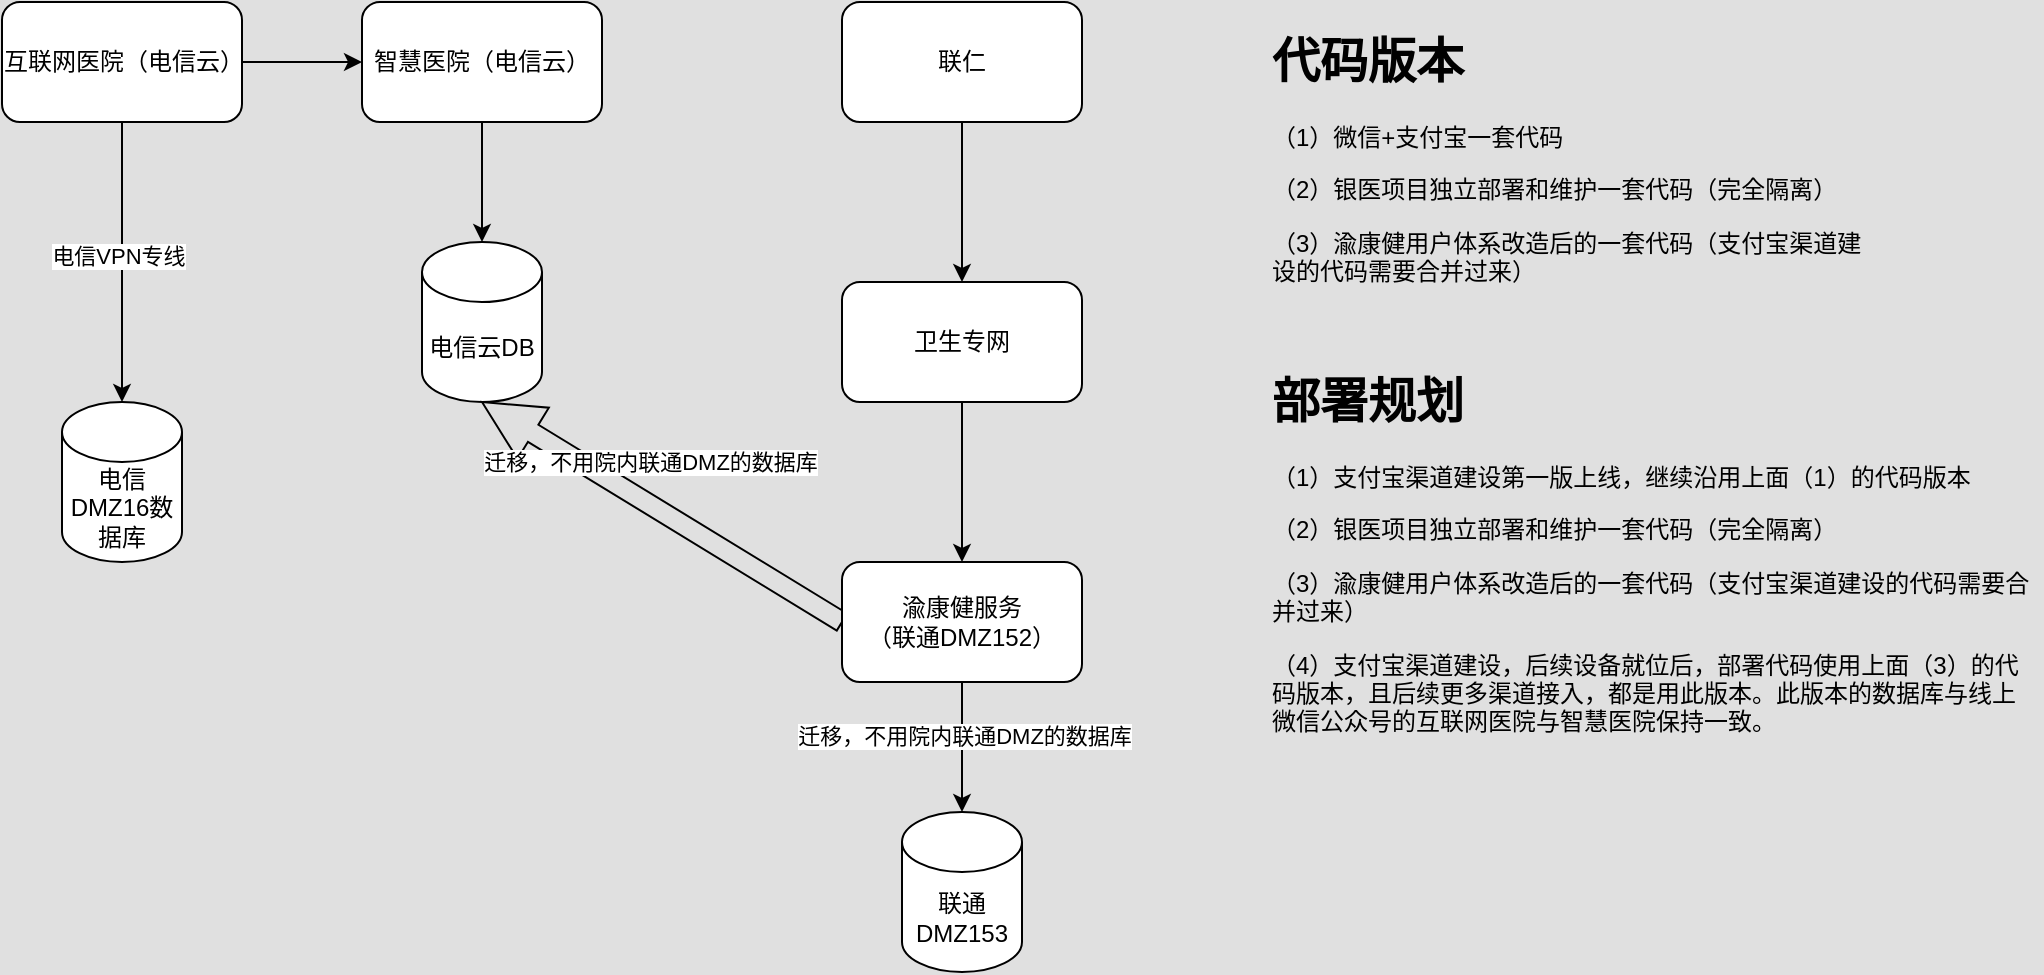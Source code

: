 <mxfile version="21.7.2" type="github">
  <diagram name="第 1 页" id="33Ult-0uDZ268MRI2GR5">
    <mxGraphModel dx="2261" dy="765" grid="1" gridSize="10" guides="1" tooltips="1" connect="1" arrows="1" fold="1" page="1" pageScale="1" pageWidth="827" pageHeight="1169" background="#E0E0E0" math="0" shadow="0">
      <root>
        <mxCell id="0" />
        <mxCell id="1" parent="0" />
        <mxCell id="xQB5OxpWkgxvrszIEVJN-4" style="rounded=0;orthogonalLoop=1;jettySize=auto;html=1;exitX=0.5;exitY=1;exitDx=0;exitDy=0;entryX=0.5;entryY=0;entryDx=0;entryDy=0;entryPerimeter=0;" edge="1" parent="1" source="xQB5OxpWkgxvrszIEVJN-1" target="xQB5OxpWkgxvrszIEVJN-3">
          <mxGeometry relative="1" as="geometry">
            <mxPoint x="-750" y="240" as="targetPoint" />
          </mxGeometry>
        </mxCell>
        <mxCell id="xQB5OxpWkgxvrszIEVJN-5" value="电信VPN专线" style="edgeLabel;html=1;align=center;verticalAlign=middle;resizable=0;points=[];" vertex="1" connectable="0" parent="xQB5OxpWkgxvrszIEVJN-4">
          <mxGeometry x="-0.051" y="-2" relative="1" as="geometry">
            <mxPoint as="offset" />
          </mxGeometry>
        </mxCell>
        <mxCell id="xQB5OxpWkgxvrszIEVJN-6" style="edgeStyle=orthogonalEdgeStyle;rounded=0;orthogonalLoop=1;jettySize=auto;html=1;exitX=1;exitY=0.5;exitDx=0;exitDy=0;" edge="1" parent="1" source="xQB5OxpWkgxvrszIEVJN-1" target="xQB5OxpWkgxvrszIEVJN-2">
          <mxGeometry relative="1" as="geometry" />
        </mxCell>
        <mxCell id="xQB5OxpWkgxvrszIEVJN-1" value="互联网医院（电信云）" style="rounded=1;whiteSpace=wrap;html=1;" vertex="1" parent="1">
          <mxGeometry x="-800" y="30" width="120" height="60" as="geometry" />
        </mxCell>
        <mxCell id="xQB5OxpWkgxvrszIEVJN-8" style="edgeStyle=orthogonalEdgeStyle;rounded=0;orthogonalLoop=1;jettySize=auto;html=1;exitX=0.5;exitY=1;exitDx=0;exitDy=0;entryX=0.5;entryY=0;entryDx=0;entryDy=0;entryPerimeter=0;" edge="1" parent="1" source="xQB5OxpWkgxvrszIEVJN-2" target="xQB5OxpWkgxvrszIEVJN-7">
          <mxGeometry relative="1" as="geometry" />
        </mxCell>
        <mxCell id="xQB5OxpWkgxvrszIEVJN-2" value="智慧医院（电信云）" style="rounded=1;whiteSpace=wrap;html=1;" vertex="1" parent="1">
          <mxGeometry x="-620" y="30" width="120" height="60" as="geometry" />
        </mxCell>
        <mxCell id="xQB5OxpWkgxvrszIEVJN-3" value="电信DMZ16数据库" style="shape=cylinder3;whiteSpace=wrap;html=1;boundedLbl=1;backgroundOutline=1;size=15;" vertex="1" parent="1">
          <mxGeometry x="-770" y="230" width="60" height="80" as="geometry" />
        </mxCell>
        <mxCell id="xQB5OxpWkgxvrszIEVJN-7" value="电信云DB" style="shape=cylinder3;whiteSpace=wrap;html=1;boundedLbl=1;backgroundOutline=1;size=15;" vertex="1" parent="1">
          <mxGeometry x="-590" y="150" width="60" height="80" as="geometry" />
        </mxCell>
        <mxCell id="xQB5OxpWkgxvrszIEVJN-17" style="edgeStyle=orthogonalEdgeStyle;rounded=0;orthogonalLoop=1;jettySize=auto;html=1;exitX=0.5;exitY=1;exitDx=0;exitDy=0;" edge="1" parent="1" source="xQB5OxpWkgxvrszIEVJN-9" target="xQB5OxpWkgxvrszIEVJN-10">
          <mxGeometry relative="1" as="geometry" />
        </mxCell>
        <mxCell id="xQB5OxpWkgxvrszIEVJN-20" value="迁移，不用院内联通DMZ的数据库" style="edgeLabel;html=1;align=center;verticalAlign=middle;resizable=0;points=[];" vertex="1" connectable="0" parent="xQB5OxpWkgxvrszIEVJN-17">
          <mxGeometry x="-0.169" y="1" relative="1" as="geometry">
            <mxPoint as="offset" />
          </mxGeometry>
        </mxCell>
        <mxCell id="xQB5OxpWkgxvrszIEVJN-18" style="edgeStyle=orthogonalEdgeStyle;rounded=0;orthogonalLoop=1;jettySize=auto;html=1;exitX=0;exitY=0.5;exitDx=0;exitDy=0;entryX=0.5;entryY=1;entryDx=0;entryDy=0;entryPerimeter=0;curved=1;shape=arrow;" edge="1" parent="1" source="xQB5OxpWkgxvrszIEVJN-9" target="xQB5OxpWkgxvrszIEVJN-7">
          <mxGeometry relative="1" as="geometry" />
        </mxCell>
        <mxCell id="xQB5OxpWkgxvrszIEVJN-19" value="迁移，不用院内联通DMZ的数据库" style="edgeLabel;html=1;align=center;verticalAlign=middle;resizable=0;points=[];" vertex="1" connectable="0" parent="xQB5OxpWkgxvrszIEVJN-18">
          <mxGeometry x="-0.333" y="-80" relative="1" as="geometry">
            <mxPoint as="offset" />
          </mxGeometry>
        </mxCell>
        <mxCell id="xQB5OxpWkgxvrszIEVJN-9" value="渝康健服务&lt;br&gt;（联通DMZ152）" style="rounded=1;whiteSpace=wrap;html=1;" vertex="1" parent="1">
          <mxGeometry x="-380" y="310" width="120" height="60" as="geometry" />
        </mxCell>
        <mxCell id="xQB5OxpWkgxvrszIEVJN-10" value="联通DMZ153" style="shape=cylinder3;whiteSpace=wrap;html=1;boundedLbl=1;backgroundOutline=1;size=15;" vertex="1" parent="1">
          <mxGeometry x="-350" y="435" width="60" height="80" as="geometry" />
        </mxCell>
        <mxCell id="xQB5OxpWkgxvrszIEVJN-15" style="edgeStyle=orthogonalEdgeStyle;rounded=0;orthogonalLoop=1;jettySize=auto;html=1;exitX=0.5;exitY=1;exitDx=0;exitDy=0;entryX=0.5;entryY=0;entryDx=0;entryDy=0;" edge="1" parent="1" source="xQB5OxpWkgxvrszIEVJN-12" target="xQB5OxpWkgxvrszIEVJN-9">
          <mxGeometry relative="1" as="geometry" />
        </mxCell>
        <mxCell id="xQB5OxpWkgxvrszIEVJN-12" value="卫生专网" style="rounded=1;whiteSpace=wrap;html=1;" vertex="1" parent="1">
          <mxGeometry x="-380" y="170" width="120" height="60" as="geometry" />
        </mxCell>
        <mxCell id="xQB5OxpWkgxvrszIEVJN-14" style="edgeStyle=orthogonalEdgeStyle;rounded=0;orthogonalLoop=1;jettySize=auto;html=1;exitX=0.5;exitY=1;exitDx=0;exitDy=0;" edge="1" parent="1" source="xQB5OxpWkgxvrszIEVJN-13" target="xQB5OxpWkgxvrszIEVJN-12">
          <mxGeometry relative="1" as="geometry" />
        </mxCell>
        <mxCell id="xQB5OxpWkgxvrszIEVJN-13" value="联仁" style="rounded=1;whiteSpace=wrap;html=1;" vertex="1" parent="1">
          <mxGeometry x="-380" y="30" width="120" height="60" as="geometry" />
        </mxCell>
        <mxCell id="xQB5OxpWkgxvrszIEVJN-21" value="&lt;h1&gt;代码版本&lt;/h1&gt;&lt;p&gt;（1）微信+支付宝一套代码&lt;/p&gt;&lt;p&gt;（2）银医项目独立部署和维护一套代码（完全隔离）&lt;/p&gt;&lt;p&gt;（3）渝康健用户体系改造后的一套代码（支付宝渠道建设的代码需要合并过来）&lt;/p&gt;" style="text;html=1;strokeColor=none;fillColor=none;spacing=5;spacingTop=-20;whiteSpace=wrap;overflow=hidden;rounded=0;" vertex="1" parent="1">
          <mxGeometry x="-170" y="40" width="310" height="140" as="geometry" />
        </mxCell>
        <mxCell id="xQB5OxpWkgxvrszIEVJN-23" value="&lt;h1&gt;部署规划&lt;/h1&gt;&lt;p&gt;（1）支付宝渠道建设第一版上线，继续沿用上面（1）的代码版本&lt;/p&gt;&lt;p&gt;（2）银医项目独立部署和维护一套代码（完全隔离）&lt;/p&gt;&lt;p&gt;（3）渝康健用户体系改造后的一套代码（支付宝渠道建设的代码需要合并过来）&lt;br&gt;&lt;/p&gt;&lt;p&gt;（4）支付宝渠道建设，后续设备就位后，部署代码使用上面（3）的代码版本，且后续更多渠道接入，都是用此版本。此版本的数据库与线上微信公众号的互联网医院与智慧医院保持一致。&lt;/p&gt;&lt;p&gt;&lt;/p&gt;" style="text;html=1;strokeColor=none;fillColor=none;spacing=5;spacingTop=-20;whiteSpace=wrap;overflow=hidden;rounded=0;" vertex="1" parent="1">
          <mxGeometry x="-170" y="210" width="390" height="200" as="geometry" />
        </mxCell>
      </root>
    </mxGraphModel>
  </diagram>
</mxfile>
